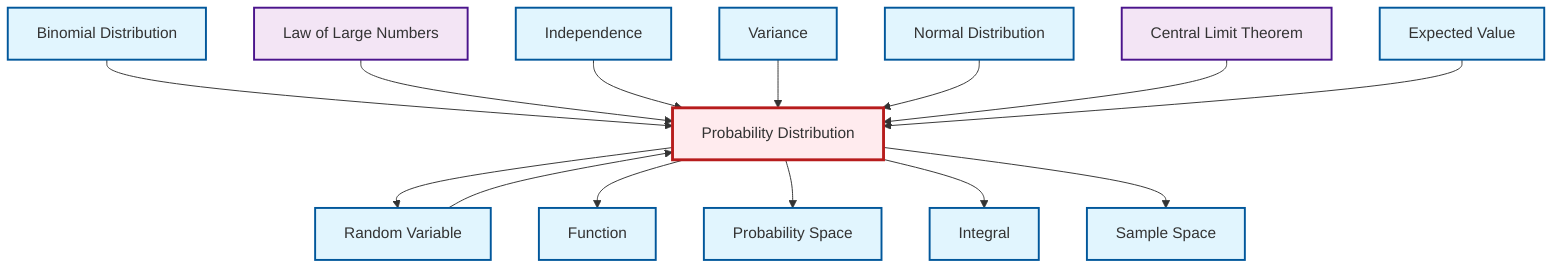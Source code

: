 graph TD
    classDef definition fill:#e1f5fe,stroke:#01579b,stroke-width:2px
    classDef theorem fill:#f3e5f5,stroke:#4a148c,stroke-width:2px
    classDef axiom fill:#fff3e0,stroke:#e65100,stroke-width:2px
    classDef example fill:#e8f5e9,stroke:#1b5e20,stroke-width:2px
    classDef current fill:#ffebee,stroke:#b71c1c,stroke-width:3px
    def-probability-space["Probability Space"]:::definition
    def-binomial-distribution["Binomial Distribution"]:::definition
    thm-central-limit["Central Limit Theorem"]:::theorem
    def-variance["Variance"]:::definition
    def-sample-space["Sample Space"]:::definition
    def-integral["Integral"]:::definition
    def-normal-distribution["Normal Distribution"]:::definition
    def-random-variable["Random Variable"]:::definition
    def-expectation["Expected Value"]:::definition
    def-function["Function"]:::definition
    def-independence["Independence"]:::definition
    def-probability-distribution["Probability Distribution"]:::definition
    thm-law-of-large-numbers["Law of Large Numbers"]:::theorem
    def-binomial-distribution --> def-probability-distribution
    def-probability-distribution --> def-random-variable
    thm-law-of-large-numbers --> def-probability-distribution
    def-independence --> def-probability-distribution
    def-variance --> def-probability-distribution
    def-normal-distribution --> def-probability-distribution
    def-probability-distribution --> def-function
    def-probability-distribution --> def-probability-space
    thm-central-limit --> def-probability-distribution
    def-probability-distribution --> def-integral
    def-expectation --> def-probability-distribution
    def-random-variable --> def-probability-distribution
    def-probability-distribution --> def-sample-space
    class def-probability-distribution current